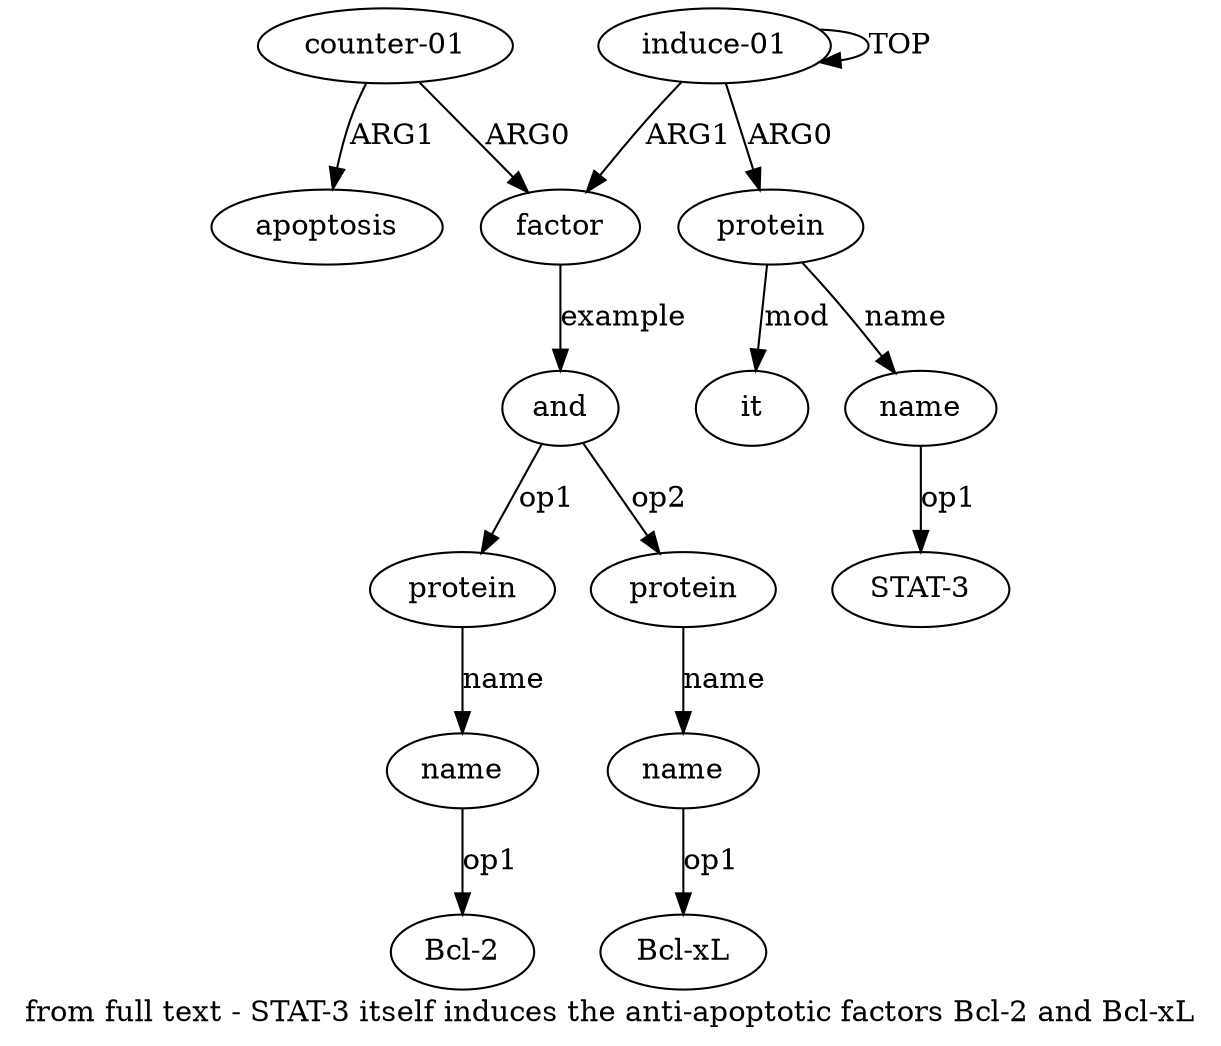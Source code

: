 digraph  {
	graph [label="from full text - STAT-3 itself induces the anti-apoptotic factors Bcl-2 and Bcl-xL"];
	node [label="\N"];
	a11	 [color=black,
		gold_ind=11,
		gold_label=apoptosis,
		label=apoptosis,
		test_ind=11,
		test_label=apoptosis];
	a10	 [color=black,
		gold_ind=10,
		gold_label="counter-01",
		label="counter-01",
		test_ind=10,
		test_label="counter-01"];
	a10 -> a11 [key=0,
	color=black,
	gold_label=ARG1,
	label=ARG1,
	test_label=ARG1];
a4 [color=black,
	gold_ind=4,
	gold_label=factor,
	label=factor,
	test_ind=4,
	test_label=factor];
a10 -> a4 [key=0,
color=black,
gold_label=ARG0,
label=ARG0,
test_label=ARG0];
"a9 Bcl-xL" [color=black,
gold_ind=-1,
gold_label="Bcl-xL",
label="Bcl-xL",
test_ind=-1,
test_label="Bcl-xL"];
"a2 STAT-3" [color=black,
gold_ind=-1,
gold_label="STAT-3",
label="STAT-3",
test_ind=-1,
test_label="STAT-3"];
a1 [color=black,
gold_ind=1,
gold_label=protein,
label=protein,
test_ind=1,
test_label=protein];
a3 [color=black,
gold_ind=3,
gold_label=it,
label=it,
test_ind=3,
test_label=it];
a1 -> a3 [key=0,
color=black,
gold_label=mod,
label=mod,
test_label=mod];
a2 [color=black,
gold_ind=2,
gold_label=name,
label=name,
test_ind=2,
test_label=name];
a1 -> a2 [key=0,
color=black,
gold_label=name,
label=name,
test_label=name];
a0 [color=black,
gold_ind=0,
gold_label="induce-01",
label="induce-01",
test_ind=0,
test_label="induce-01"];
a0 -> a1 [key=0,
color=black,
gold_label=ARG0,
label=ARG0,
test_label=ARG0];
a0 -> a0 [key=0,
color=black,
gold_label=TOP,
label=TOP,
test_label=TOP];
a0 -> a4 [key=0,
color=black,
gold_label=ARG1,
label=ARG1,
test_label=ARG1];
a2 -> "a2 STAT-3" [key=0,
color=black,
gold_label=op1,
label=op1,
test_label=op1];
a5 [color=black,
gold_ind=5,
gold_label=and,
label=and,
test_ind=5,
test_label=and];
a6 [color=black,
gold_ind=6,
gold_label=protein,
label=protein,
test_ind=6,
test_label=protein];
a5 -> a6 [key=0,
color=black,
gold_label=op1,
label=op1,
test_label=op1];
a8 [color=black,
gold_ind=8,
gold_label=protein,
label=protein,
test_ind=8,
test_label=protein];
a5 -> a8 [key=0,
color=black,
gold_label=op2,
label=op2,
test_label=op2];
a4 -> a5 [key=0,
color=black,
gold_label=example,
label=example,
test_label=example];
a7 [color=black,
gold_ind=7,
gold_label=name,
label=name,
test_ind=7,
test_label=name];
"a7 Bcl-2" [color=black,
gold_ind=-1,
gold_label="Bcl-2",
label="Bcl-2",
test_ind=-1,
test_label="Bcl-2"];
a7 -> "a7 Bcl-2" [key=0,
color=black,
gold_label=op1,
label=op1,
test_label=op1];
a6 -> a7 [key=0,
color=black,
gold_label=name,
label=name,
test_label=name];
a9 [color=black,
gold_ind=9,
gold_label=name,
label=name,
test_ind=9,
test_label=name];
a9 -> "a9 Bcl-xL" [key=0,
color=black,
gold_label=op1,
label=op1,
test_label=op1];
a8 -> a9 [key=0,
color=black,
gold_label=name,
label=name,
test_label=name];
}
